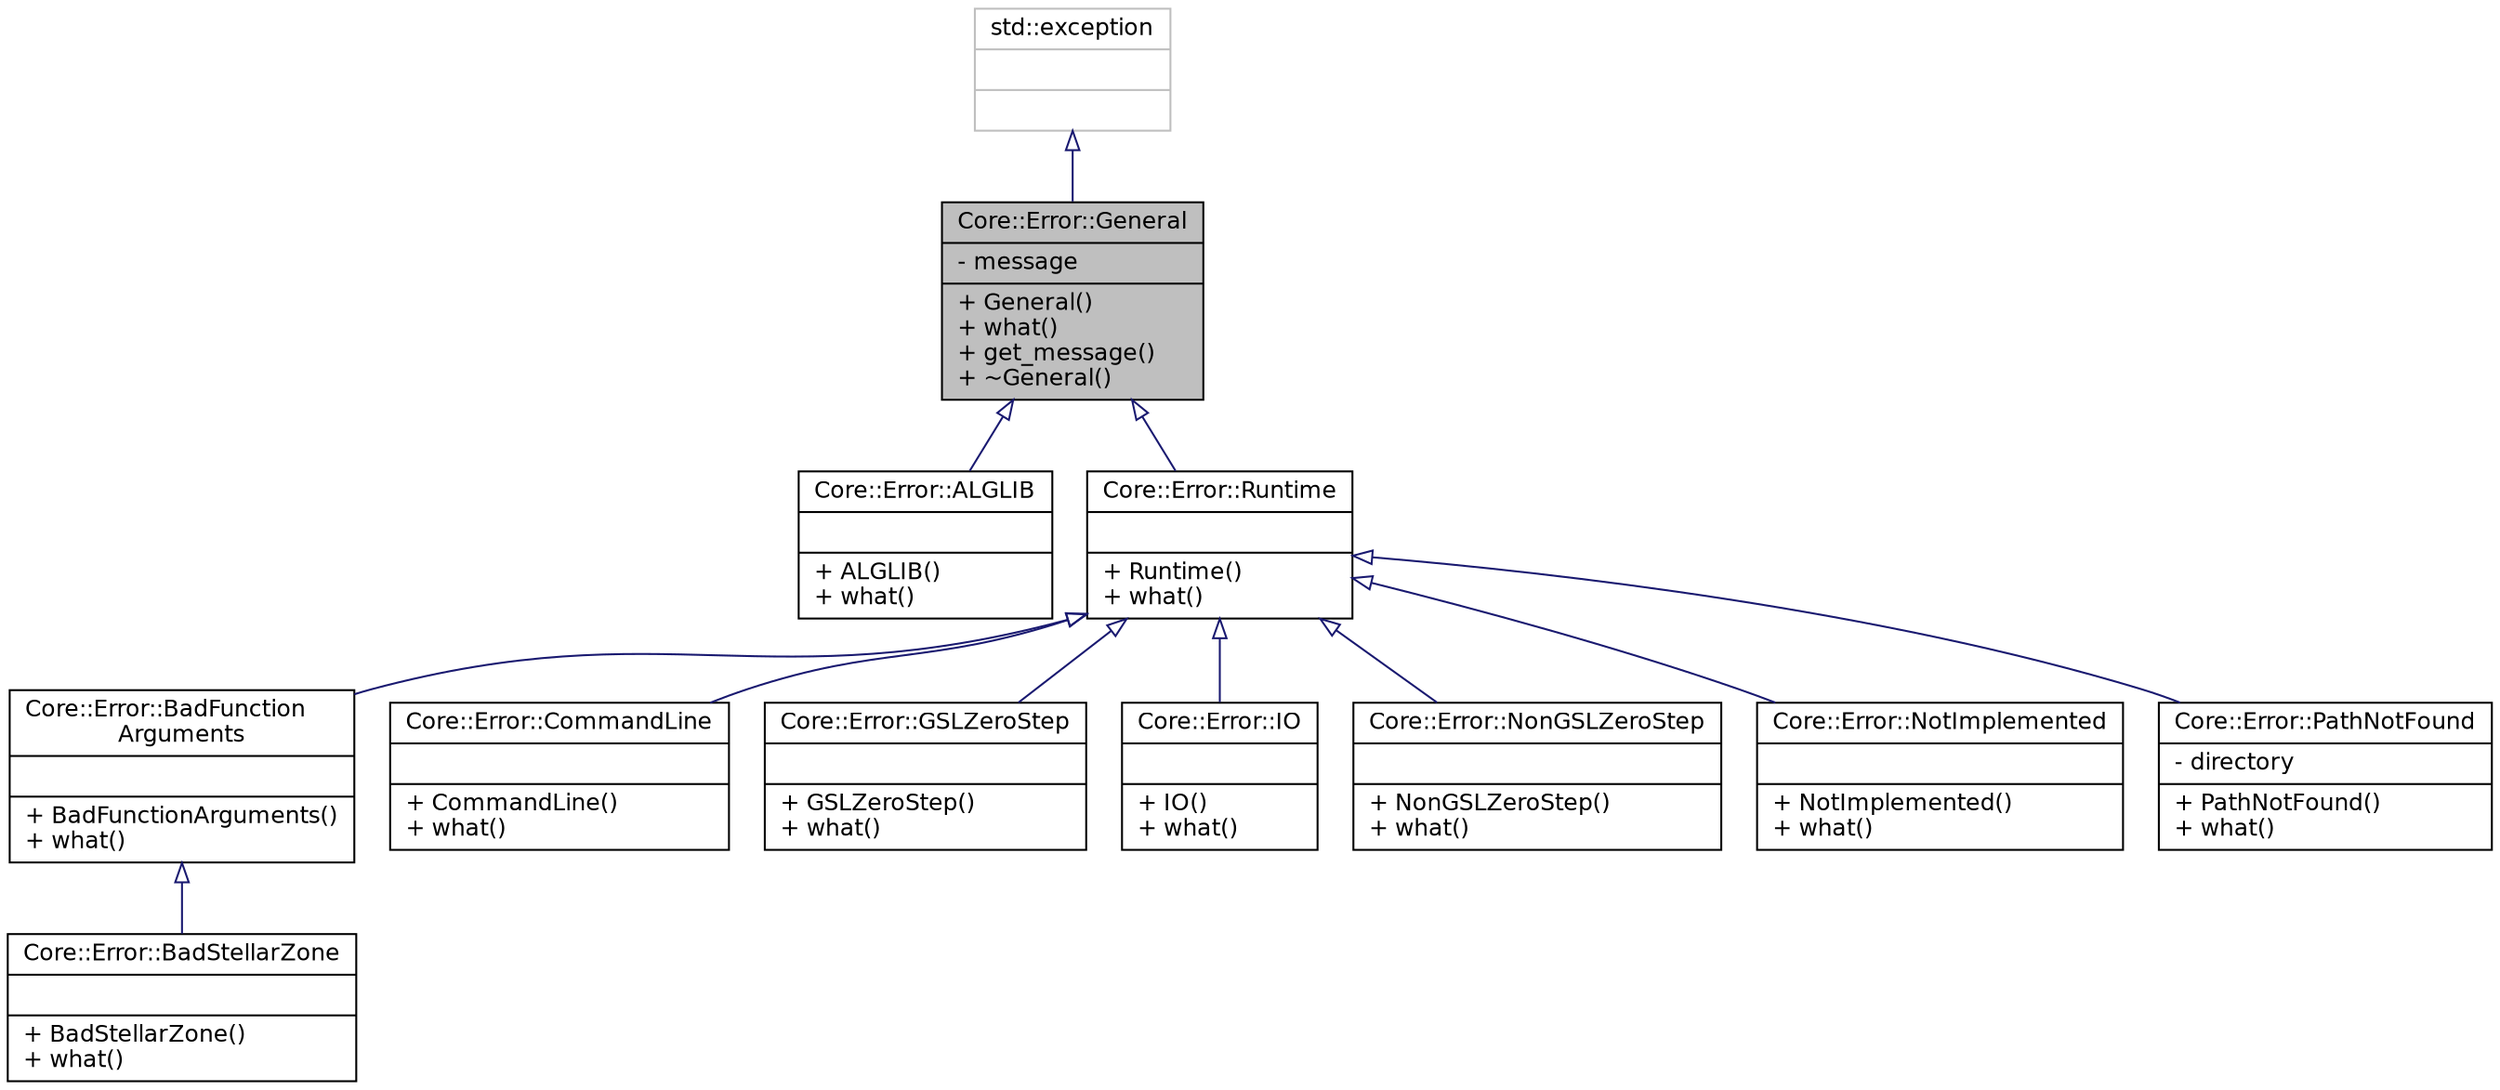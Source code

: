 digraph "Core::Error::General"
{
 // INTERACTIVE_SVG=YES
  edge [fontname="Helvetica",fontsize="12",labelfontname="Helvetica",labelfontsize="12"];
  node [fontname="Helvetica",fontsize="12",shape=record];
  Node0 [label="{Core::Error::General\n|- message\l|+ General()\l+ what()\l+ get_message()\l+ ~General()\l}",height=0.2,width=0.4,color="black", fillcolor="grey75", style="filled", fontcolor="black"];
  Node1 -> Node0 [dir="back",color="midnightblue",fontsize="12",style="solid",arrowtail="onormal",fontname="Helvetica"];
  Node1 [label="{std::exception\n||}",height=0.2,width=0.4,color="grey75", fillcolor="white", style="filled"];
  Node0 -> Node2 [dir="back",color="midnightblue",fontsize="12",style="solid",arrowtail="onormal",fontname="Helvetica"];
  Node2 [label="{Core::Error::ALGLIB\n||+ ALGLIB()\l+ what()\l}",height=0.2,width=0.4,color="black", fillcolor="white", style="filled",URL="$classCore_1_1Error_1_1ALGLIB.html",tooltip="Error detected by the ALGLIB library. "];
  Node0 -> Node3 [dir="back",color="midnightblue",fontsize="12",style="solid",arrowtail="onormal",fontname="Helvetica"];
  Node3 [label="{Core::Error::Runtime\n||+ Runtime()\l+ what()\l}",height=0.2,width=0.4,color="black", fillcolor="white", style="filled",URL="$classCore_1_1Error_1_1Runtime.html",tooltip="Any runtime error. "];
  Node3 -> Node4 [dir="back",color="midnightblue",fontsize="12",style="solid",arrowtail="onormal",fontname="Helvetica"];
  Node4 [label="{Core::Error::BadFunction\lArguments\n||+ BadFunctionArguments()\l+ what()\l}",height=0.2,width=0.4,color="black", fillcolor="white", style="filled",URL="$classCore_1_1Error_1_1BadFunctionArguments.html",tooltip="Function arguments do not satisfy some requirement. "];
  Node4 -> Node5 [dir="back",color="midnightblue",fontsize="12",style="solid",arrowtail="onormal",fontname="Helvetica"];
  Node5 [label="{Core::Error::BadStellarZone\n||+ BadStellarZone()\l+ what()\l}",height=0.2,width=0.4,color="black", fillcolor="white", style="filled",URL="$classCore_1_1Error_1_1BadStellarZone.html",tooltip="Exception indicating unrecognized or unsuitable stellar zone. "];
  Node3 -> Node6 [dir="back",color="midnightblue",fontsize="12",style="solid",arrowtail="onormal",fontname="Helvetica"];
  Node6 [label="{Core::Error::CommandLine\n||+ CommandLine()\l+ what()\l}",height=0.2,width=0.4,color="black", fillcolor="white", style="filled",URL="$classCore_1_1Error_1_1CommandLine.html",tooltip="Error related to parsing the command line. "];
  Node3 -> Node7 [dir="back",color="midnightblue",fontsize="12",style="solid",arrowtail="onormal",fontname="Helvetica"];
  Node7 [label="{Core::Error::GSLZeroStep\n||+ GSLZeroStep()\l+ what()\l}",height=0.2,width=0.4,color="black", fillcolor="white", style="filled",URL="$classCore_1_1Error_1_1GSLZeroStep.html",tooltip="GSL step size decreased below machine precision. "];
  Node3 -> Node8 [dir="back",color="midnightblue",fontsize="12",style="solid",arrowtail="onormal",fontname="Helvetica"];
  Node8 [label="{Core::Error::IO\n||+ IO()\l+ what()\l}",height=0.2,width=0.4,color="black", fillcolor="white", style="filled",URL="$classCore_1_1Error_1_1IO.html",tooltip="Input/Output exception. "];
  Node3 -> Node9 [dir="back",color="midnightblue",fontsize="12",style="solid",arrowtail="onormal",fontname="Helvetica"];
  Node9 [label="{Core::Error::NonGSLZeroStep\n||+ NonGSLZeroStep()\l+ what()\l}",height=0.2,width=0.4,color="black", fillcolor="white", style="filled",URL="$classCore_1_1Error_1_1NonGSLZeroStep.html",tooltip="Maximum allowed step size decreased below machine precision. "];
  Node3 -> Node10 [dir="back",color="midnightblue",fontsize="12",style="solid",arrowtail="onormal",fontname="Helvetica"];
  Node10 [label="{Core::Error::NotImplemented\n||+ NotImplemented()\l+ what()\l}",height=0.2,width=0.4,color="black", fillcolor="white", style="filled",URL="$classCore_1_1Error_1_1NotImplemented.html",tooltip="Encountered an unimplemented feature. "];
  Node3 -> Node11 [dir="back",color="midnightblue",fontsize="12",style="solid",arrowtail="onormal",fontname="Helvetica"];
  Node11 [label="{Core::Error::PathNotFound\n|- directory\l|+ PathNotFound()\l+ what()\l}",height=0.2,width=0.4,color="black", fillcolor="white", style="filled",URL="$classCore_1_1Error_1_1PathNotFound.html",tooltip="Exception indicating that a file or a directory was not found. "];
}
